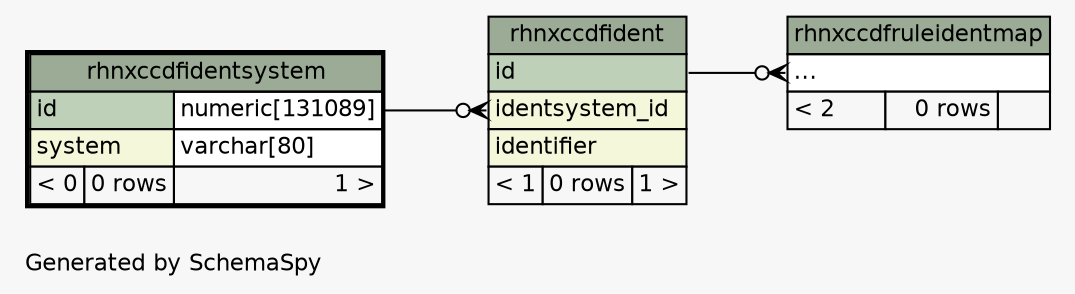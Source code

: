 // dot 2.26.0 on Linux 2.6.32-504.el6.x86_64
// SchemaSpy rev 590
digraph "twoDegreesRelationshipsDiagram" {
  graph [
    rankdir="RL"
    bgcolor="#f7f7f7"
    label="\nGenerated by SchemaSpy"
    labeljust="l"
    nodesep="0.18"
    ranksep="0.46"
    fontname="Helvetica"
    fontsize="11"
  ];
  node [
    fontname="Helvetica"
    fontsize="11"
    shape="plaintext"
  ];
  edge [
    arrowsize="0.8"
  ];
  "rhnxccdfident":"identsystem_id":w -> "rhnxccdfidentsystem":"id.type":e [arrowhead=none dir=back arrowtail=crowodot];
  "rhnxccdfruleidentmap":"elipses":w -> "rhnxccdfident":"id":e [arrowhead=none dir=back arrowtail=crowodot];
  "rhnxccdfident" [
    label=<
    <TABLE BORDER="0" CELLBORDER="1" CELLSPACING="0" BGCOLOR="#ffffff">
      <TR><TD COLSPAN="3" BGCOLOR="#9bab96" ALIGN="CENTER">rhnxccdfident</TD></TR>
      <TR><TD PORT="id" COLSPAN="3" BGCOLOR="#bed1b8" ALIGN="LEFT">id</TD></TR>
      <TR><TD PORT="identsystem_id" COLSPAN="3" BGCOLOR="#f4f7da" ALIGN="LEFT">identsystem_id</TD></TR>
      <TR><TD PORT="identifier" COLSPAN="3" BGCOLOR="#f4f7da" ALIGN="LEFT">identifier</TD></TR>
      <TR><TD ALIGN="LEFT" BGCOLOR="#f7f7f7">&lt; 1</TD><TD ALIGN="RIGHT" BGCOLOR="#f7f7f7">0 rows</TD><TD ALIGN="RIGHT" BGCOLOR="#f7f7f7">1 &gt;</TD></TR>
    </TABLE>>
    URL="rhnxccdfident.html"
    tooltip="rhnxccdfident"
  ];
  "rhnxccdfidentsystem" [
    label=<
    <TABLE BORDER="2" CELLBORDER="1" CELLSPACING="0" BGCOLOR="#ffffff">
      <TR><TD COLSPAN="3" BGCOLOR="#9bab96" ALIGN="CENTER">rhnxccdfidentsystem</TD></TR>
      <TR><TD PORT="id" COLSPAN="2" BGCOLOR="#bed1b8" ALIGN="LEFT">id</TD><TD PORT="id.type" ALIGN="LEFT">numeric[131089]</TD></TR>
      <TR><TD PORT="system" COLSPAN="2" BGCOLOR="#f4f7da" ALIGN="LEFT">system</TD><TD PORT="system.type" ALIGN="LEFT">varchar[80]</TD></TR>
      <TR><TD ALIGN="LEFT" BGCOLOR="#f7f7f7">&lt; 0</TD><TD ALIGN="RIGHT" BGCOLOR="#f7f7f7">0 rows</TD><TD ALIGN="RIGHT" BGCOLOR="#f7f7f7">1 &gt;</TD></TR>
    </TABLE>>
    URL="rhnxccdfidentsystem.html"
    tooltip="rhnxccdfidentsystem"
  ];
  "rhnxccdfruleidentmap" [
    label=<
    <TABLE BORDER="0" CELLBORDER="1" CELLSPACING="0" BGCOLOR="#ffffff">
      <TR><TD COLSPAN="3" BGCOLOR="#9bab96" ALIGN="CENTER">rhnxccdfruleidentmap</TD></TR>
      <TR><TD PORT="elipses" COLSPAN="3" ALIGN="LEFT">...</TD></TR>
      <TR><TD ALIGN="LEFT" BGCOLOR="#f7f7f7">&lt; 2</TD><TD ALIGN="RIGHT" BGCOLOR="#f7f7f7">0 rows</TD><TD ALIGN="RIGHT" BGCOLOR="#f7f7f7">  </TD></TR>
    </TABLE>>
    URL="rhnxccdfruleidentmap.html"
    tooltip="rhnxccdfruleidentmap"
  ];
}
